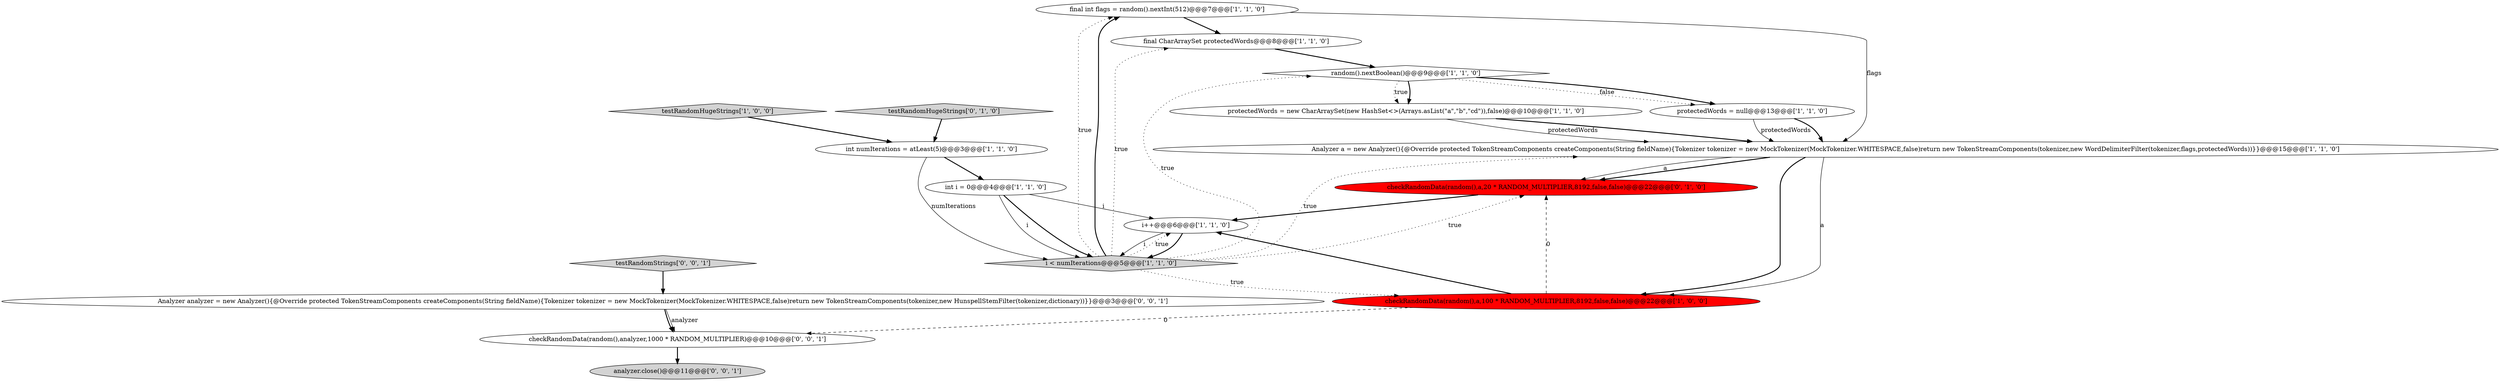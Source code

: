 digraph {
10 [style = filled, label = "final int flags = random().nextInt(512)@@@7@@@['1', '1', '0']", fillcolor = white, shape = ellipse image = "AAA0AAABBB1BBB"];
9 [style = filled, label = "final CharArraySet protectedWords@@@8@@@['1', '1', '0']", fillcolor = white, shape = ellipse image = "AAA0AAABBB1BBB"];
2 [style = filled, label = "int i = 0@@@4@@@['1', '1', '0']", fillcolor = white, shape = ellipse image = "AAA0AAABBB1BBB"];
15 [style = filled, label = "checkRandomData(random(),analyzer,1000 * RANDOM_MULTIPLIER)@@@10@@@['0', '0', '1']", fillcolor = white, shape = ellipse image = "AAA0AAABBB3BBB"];
6 [style = filled, label = "int numIterations = atLeast(5)@@@3@@@['1', '1', '0']", fillcolor = white, shape = ellipse image = "AAA0AAABBB1BBB"];
11 [style = filled, label = "protectedWords = null@@@13@@@['1', '1', '0']", fillcolor = white, shape = ellipse image = "AAA0AAABBB1BBB"];
14 [style = filled, label = "Analyzer analyzer = new Analyzer(){@Override protected TokenStreamComponents createComponents(String fieldName){Tokenizer tokenizer = new MockTokenizer(MockTokenizer.WHITESPACE,false)return new TokenStreamComponents(tokenizer,new HunspellStemFilter(tokenizer,dictionary))}}@@@3@@@['0', '0', '1']", fillcolor = white, shape = ellipse image = "AAA0AAABBB3BBB"];
17 [style = filled, label = "testRandomStrings['0', '0', '1']", fillcolor = lightgray, shape = diamond image = "AAA0AAABBB3BBB"];
13 [style = filled, label = "checkRandomData(random(),a,20 * RANDOM_MULTIPLIER,8192,false,false)@@@22@@@['0', '1', '0']", fillcolor = red, shape = ellipse image = "AAA1AAABBB2BBB"];
1 [style = filled, label = "testRandomHugeStrings['1', '0', '0']", fillcolor = lightgray, shape = diamond image = "AAA0AAABBB1BBB"];
0 [style = filled, label = "protectedWords = new CharArraySet(new HashSet<>(Arrays.asList(\"a\",\"b\",\"cd\")),false)@@@10@@@['1', '1', '0']", fillcolor = white, shape = ellipse image = "AAA0AAABBB1BBB"];
7 [style = filled, label = "i < numIterations@@@5@@@['1', '1', '0']", fillcolor = lightgray, shape = diamond image = "AAA0AAABBB1BBB"];
12 [style = filled, label = "testRandomHugeStrings['0', '1', '0']", fillcolor = lightgray, shape = diamond image = "AAA0AAABBB2BBB"];
5 [style = filled, label = "Analyzer a = new Analyzer(){@Override protected TokenStreamComponents createComponents(String fieldName){Tokenizer tokenizer = new MockTokenizer(MockTokenizer.WHITESPACE,false)return new TokenStreamComponents(tokenizer,new WordDelimiterFilter(tokenizer,flags,protectedWords))}}@@@15@@@['1', '1', '0']", fillcolor = white, shape = ellipse image = "AAA0AAABBB1BBB"];
3 [style = filled, label = "i++@@@6@@@['1', '1', '0']", fillcolor = white, shape = ellipse image = "AAA0AAABBB1BBB"];
8 [style = filled, label = "random().nextBoolean()@@@9@@@['1', '1', '0']", fillcolor = white, shape = diamond image = "AAA0AAABBB1BBB"];
4 [style = filled, label = "checkRandomData(random(),a,100 * RANDOM_MULTIPLIER,8192,false,false)@@@22@@@['1', '0', '0']", fillcolor = red, shape = ellipse image = "AAA1AAABBB1BBB"];
16 [style = filled, label = "analyzer.close()@@@11@@@['0', '0', '1']", fillcolor = lightgray, shape = ellipse image = "AAA0AAABBB3BBB"];
4->3 [style = bold, label=""];
7->10 [style = dotted, label="true"];
8->11 [style = dotted, label="false"];
6->7 [style = solid, label="numIterations"];
7->10 [style = bold, label=""];
7->13 [style = dotted, label="true"];
3->7 [style = solid, label="i"];
7->9 [style = dotted, label="true"];
9->8 [style = bold, label=""];
12->6 [style = bold, label=""];
15->16 [style = bold, label=""];
2->3 [style = solid, label="i"];
14->15 [style = solid, label="analyzer"];
6->2 [style = bold, label=""];
7->5 [style = dotted, label="true"];
8->0 [style = bold, label=""];
11->5 [style = solid, label="protectedWords"];
11->5 [style = bold, label=""];
1->6 [style = bold, label=""];
13->3 [style = bold, label=""];
0->5 [style = solid, label="protectedWords"];
3->7 [style = bold, label=""];
17->14 [style = bold, label=""];
7->3 [style = dotted, label="true"];
4->15 [style = dashed, label="0"];
5->13 [style = bold, label=""];
5->4 [style = bold, label=""];
7->4 [style = dotted, label="true"];
14->15 [style = bold, label=""];
10->9 [style = bold, label=""];
8->0 [style = dotted, label="true"];
2->7 [style = bold, label=""];
5->13 [style = solid, label="a"];
4->13 [style = dashed, label="0"];
10->5 [style = solid, label="flags"];
7->8 [style = dotted, label="true"];
8->11 [style = bold, label=""];
5->4 [style = solid, label="a"];
0->5 [style = bold, label=""];
2->7 [style = solid, label="i"];
}
